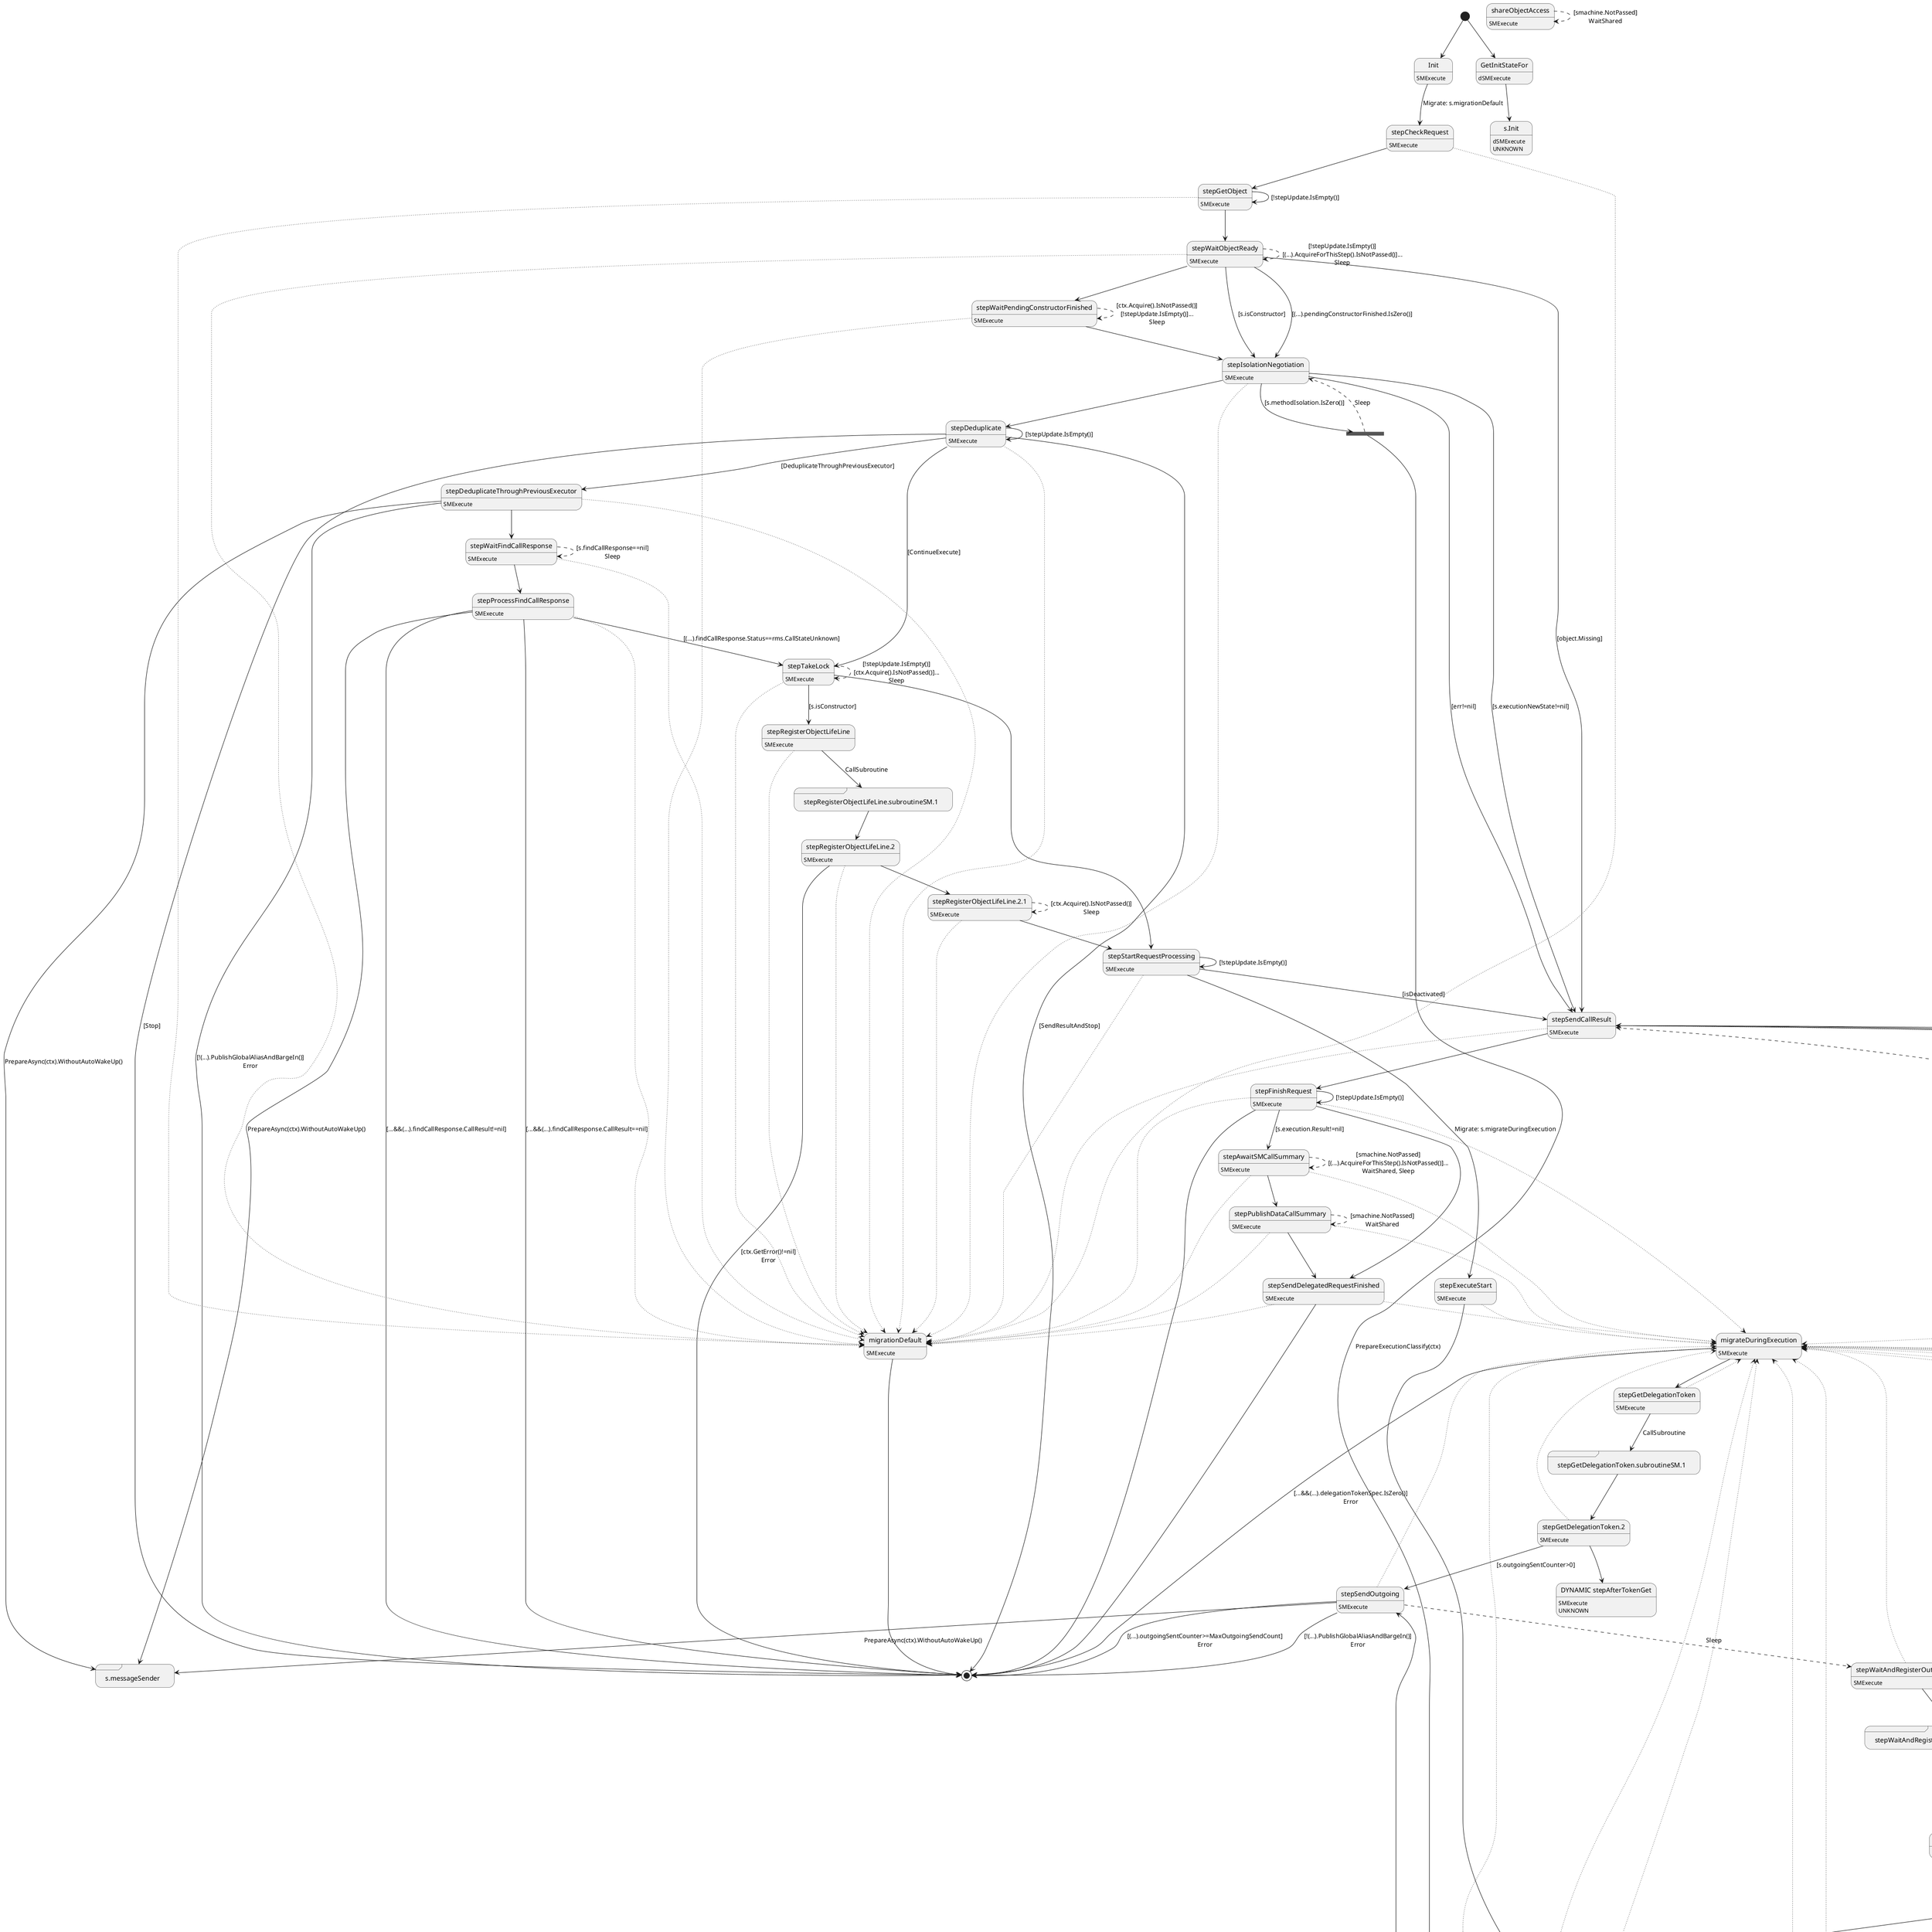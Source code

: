 @startuml
state "Init" as T01_S002
T01_S002 : SMExecute
[*] --> T01_S002
T01_S002 --> T01_S003 : Migrate: s.migrationDefault
state "StepWaitExecutionResult" as T01_S025
T01_S025 : SMExecute
T01_S025 --[dotted]> T01_S020
T01_S025 --[dashed]> T01_S025 : [s.executionNewState==nil]\nSleep
T01_S025 --> T01_S026
state "migrateDuringExecution" as T01_S020
T01_S020 : SMExecute
T01_S020 --> [*] : [...&&(...).delegationTokenSpec.IsZero()]\nError
T01_S020 --> T01_S021
state "migrationDefault" as T01_S001
T01_S001 : SMExecute
T01_S001 --> [*]
state "s.messageSender" as T01_S011 <<sdlreceive>>
T01_S011 : DUPLICATE
state "s.runner" as T01_S008 <<sdlreceive>>
T01_S008 : DUPLICATE
state "shareObjectAccess" as T01_S048
T01_S048 : SMExecute
T01_S048 --[dashed]> T01_S048 : [smachine.NotPassed]\nWaitShared
state "stepAwaitSMCallSummary" as T01_S043
T01_S043 : SMExecute
T01_S043 --[dotted]> T01_S020
T01_S043 --[dotted]> T01_S001
T01_S043 --[dashed]> T01_S043 : [smachine.NotPassed]\n[(...).AcquireForThisStep().IsNotPassed()]...\nWaitShared, Sleep
T01_S043 --> T01_S044
state "stepCheckRequest" as T01_S003
T01_S003 : SMExecute
T01_S003 --[dotted]> T01_S001
T01_S003 --> T01_S004
state "stepDeduplicate" as T01_S009
T01_S009 : SMExecute
T01_S009 --[dotted]> T01_S001
T01_S009 --> T01_S009 : [!stepUpdate.IsEmpty()]
T01_S009 --> [*] : [Stop]
T01_S009 --> [*] : [SendResultAndStop]
T01_S009 --> T01_S010 : [DeduplicateThroughPreviousExecutor]
T01_S009 --> T01_S014 : [ContinueExecute]
state "stepDeduplicateThroughPreviousExecutor" as T01_S010
T01_S010 : SMExecute
T01_S010 --[dotted]> T01_S001
T01_S010 --> [*] : [!(...).PublishGlobalAliasAndBargeIn()]\nError
T01_S010 --> T01_S011 : PrepareAsync(ctx).WithoutAutoWakeUp()
T01_S010 --> T01_S012
state "stepExecuteAborted" as T01_S028
T01_S028 : SMExecute
T01_S028 --[dotted]> T01_S020
state T01_U001 <<fork>>
T01_S028 --> T01_U001
T01_U001 --> T01_S008 : PrepareExecutionAbort(ctx)
T01_U001 --[dashed]> T01_S046
state "stepExecuteContinue" as T01_S037
T01_S037 : SMExecute
T01_S037 --[dotted]> T01_S020
state T01_U002 <<fork>>
T01_S037 --> T01_U002
T01_U002 --> T01_S008 : Migrate: s
T01_U002 --[dashed]> T01_S025 : migrateDuringExecution\nPrepareExecutionContinue(ctx).
state "stepExecuteDecideNextStep" as T01_S026
T01_S026 : SMExecute
T01_S026 --[dotted]> T01_S020
T01_S026 --> T01_S038 : [execution.Done]
T01_S026 --> T01_S028 : [execution.Error]
T01_S026 --> T01_S028 : [execution.Abort]
T01_S026 --> T01_S027 : [execution.OutgoingCall]
state "stepExecuteOutgoing" as T01_S027
T01_S027 : SMExecute
T01_S027 --[dotted]> T01_S020
T01_S027 --> T01_S037 : [s.intolerableCall()]
T01_S027 --> T01_S037 : [s.intolerableCall()]
T01_S027 --> T01_S037 : [...&&(...).Interference()==isolation.CallTolerable]
T01_S027 --> T01_S029 : [s.outgoing!=nil]
T01_S027 --> T01_S037
state "stepExecuteStart" as T01_S024
T01_S024 : SMExecute
T01_S024 --[dotted]> T01_S020
state T01_U003 <<fork>>
T01_S024 --> T01_U003
T01_U003 --> T01_S008 : PrepareExecutionStart(ctx)
T01_U003 --[dashed]> T01_S025
state "stepFinishRequest" as T01_S047
T01_S047 : SMExecute
T01_S047 --[dotted]> T01_S020
T01_S047 --[dotted]> T01_S001
T01_S047 --> T01_S043 : [s.execution.Result!=nil]
T01_S047 --> T01_S045
T01_S047 --> T01_S047 : [!stepUpdate.IsEmpty()]
T01_S047 --> [*]
state "stepGetDelegationToken" as T01_S021
T01_S021 : SMExecute
T01_S021 --[dotted]> T01_S020
T01_S021 --> T01_S022 : CallSubroutine
state "stepGetDelegationToken.2" as T01_S023
T01_S023 : SMExecute
T01_S023 --[dotted]> T01_S020
T01_S023 --> T01_S032 : [s.outgoingSentCounter>0]
state "DYNAMIC stepAfterTokenGet" as T01_U004
T01_U004 : SMExecute
T01_U004 : UNKNOWN 
T01_S023 --> T01_U004
state "stepGetDelegationToken.subroutineSM.1" as T01_S022 <<sdlreceive>>
T01_S022 --> T01_S023
state "stepGetObject" as T01_S004
T01_S004 : SMExecute
T01_S004 --[dotted]> T01_S001
T01_S004 --> T01_S004 : [!stepUpdate.IsEmpty()]
T01_S004 --> T01_S005
state "stepIsolationNegotiation" as T01_S007
T01_S007 : SMExecute
T01_S007 --[dotted]> T01_S001
T01_S007 --> T01_S046 : [s.executionNewState!=nil]
state T01_U005 <<fork>>
T01_S007 --> T01_U005 : [s.methodIsolation.IsZero()]
T01_U005 --> T01_S008 : PrepareExecutionClassify(ctx)
T01_U005 --[dashed]> T01_S007 : Sleep
T01_S007 --> T01_S046 : [err!=nil]
T01_S007 --> T01_S009
state "stepProcessFindCallResponse" as T01_S013
T01_S013 : SMExecute
T01_S013 --[dotted]> T01_S001
T01_S013 --> [*] : [...&&(...).findCallResponse.CallResult==nil]
T01_S013 --> T01_S011 : PrepareAsync(ctx).WithoutAutoWakeUp()
T01_S013 --> [*] : [...&&(...).findCallResponse.CallResult!=nil]
T01_S013 --> T01_S014 : [(...).findCallResponse.Status==rms.CallStateUnknown]
state "stepPublishDataCallSummary" as T01_S044
T01_S044 : SMExecute
T01_S044 --[dotted]> T01_S020
T01_S044 --[dotted]> T01_S001
T01_S044 --[dashed]> T01_S044 : [smachine.NotPassed]\nWaitShared
T01_S044 --> T01_S045
state "stepRegisterObjectLifeLine" as T01_S015
T01_S015 : SMExecute
T01_S015 --[dotted]> T01_S001
T01_S015 --> T01_S016 : CallSubroutine
state "stepRegisterObjectLifeLine.2" as T01_S017
T01_S017 : SMExecute
T01_S017 --[dotted]> T01_S001
T01_S017 --> [*] : [ctx.GetError()!=nil]\nError
T01_S017 --> T01_S018
state "stepRegisterObjectLifeLine.2.1" as T01_S018
T01_S018 : SMExecute
T01_S018 --[dotted]> T01_S001
T01_S018 --[dashed]> T01_S018 : [ctx.Acquire().IsNotPassed()]\nSleep
T01_S018 --> T01_S019
state "stepRegisterObjectLifeLine.subroutineSM.1" as T01_S016 <<sdlreceive>>
T01_S016 --> T01_S017
state "stepRegisterOutgoing" as T01_S029
T01_S029 : SMExecute
T01_S029 --[dotted]> T01_S020
T01_S029 --> T01_S030 : CallSubroutine
state "stepRegisterOutgoing.2" as T01_S031
T01_S031 : SMExecute
T01_S031 --[dotted]> T01_S020
T01_S031 --> T01_S032
state "stepRegisterOutgoing.subroutineSM.1" as T01_S030 <<sdlreceive>>
T01_S030 --> T01_S031
state "stepSaveExecutionResult" as T01_S039
T01_S039 : SMExecute
T01_S039 --[dotted]> T01_S020
T01_S039 --> T01_S040 : CallSubroutine
state "stepSaveExecutionResult.2" as T01_S041
T01_S041 : SMExecute
T01_S041 --[dotted]> T01_S020
T01_S041 --> T01_S042
state "stepSaveExecutionResult.subroutineSM.1" as T01_S040 <<sdlreceive>>
T01_S040 --> T01_S041
state "stepSaveNewObject" as T01_S042
T01_S042 : SMExecute
T01_S042 --[dotted]> T01_S020
T01_S042 --> T01_S046 : [(...).isIntolerableCallChangeState()]
T01_S042 --> T01_S046 : [(...).migrationHappened||s.newObjectDescriptor==nil]
T01_S042 --> T01_S042 : [!stepUpdate.IsEmpty()]
T01_S042 --> T01_S046
state "stepSendCallResult" as T01_S046
T01_S046 : SMExecute
T01_S046 --[dotted]> T01_S020
T01_S046 --[dotted]> T01_S001
T01_S046 --> T01_S047
state "stepSendDelegatedRequestFinished" as T01_S045
T01_S045 : SMExecute
T01_S045 --[dotted]> T01_S020
T01_S045 --[dotted]> T01_S001
T01_S045 --> [*]
state "stepSendOutgoing" as T01_S032
T01_S032 : SMExecute
T01_S032 --[dotted]> T01_S020
T01_S032 --> [*] : [!(...).PublishGlobalAliasAndBargeIn()]\nError
T01_S032 --> [*] : [(...).outgoingSentCounter>=MaxOutgoingSendCount]\nError
T01_S032 --> T01_S011 : PrepareAsync(ctx).WithoutAutoWakeUp()
T01_S032 --[dashed]> T01_S033 : Sleep
state "stepStartRequestProcessing" as T01_S019
T01_S019 : SMExecute
T01_S019 --[dotted]> T01_S001
T01_S019 --> T01_S019 : [!stepUpdate.IsEmpty()]
T01_S019 --> T01_S046 : [isDeactivated]
T01_S019 --> T01_S024 : Migrate: s.migrateDuringExecution
state "stepTakeLock" as T01_S014
T01_S014 : SMExecute
T01_S014 --[dotted]> T01_S001
T01_S014 --[dashed]> T01_S014 : [!stepUpdate.IsEmpty()]\n[ctx.Acquire().IsNotPassed()]...\nSleep
T01_S014 --> T01_S015 : [s.isConstructor]
T01_S014 --> T01_S019
state "stepWaitAndRegisterOutgoingResult" as T01_S033
T01_S033 : SMExecute
T01_S033 --[dotted]> T01_S020
T01_S033 --[dashed]> T01_S033 : [s.outgoingVCallResult!=nil]\nSleep
T01_S033 --> T01_S034 : CallSubroutine
state "stepWaitAndRegisterOutgoingResult.2" as T01_S035
T01_S035 : SMExecute
T01_S035 --[dotted]> T01_S020
T01_S035 --> T01_S036
state "stepWaitAndRegisterOutgoingResult.2.1" as T01_S036
T01_S036 : SMExecute
T01_S036 --[dotted]> T01_S020
T01_S036 --[dashed]> T01_S036 : [ctx.Acquire().IsNotPassed()]\nSleep
T01_S036 --> T01_S037
state "stepWaitAndRegisterOutgoingResult.subroutineSM.1" as T01_S034 <<sdlreceive>>
T01_S034 --> T01_S035
state "stepWaitFindCallResponse" as T01_S012
T01_S012 : SMExecute
T01_S012 --[dotted]> T01_S001
T01_S012 --[dashed]> T01_S012 : [s.findCallResponse==nil]\nSleep
T01_S012 --> T01_S013
state "stepWaitObjectReady" as T01_S005
T01_S005 : SMExecute
T01_S005 --[dotted]> T01_S001
T01_S005 --[dashed]> T01_S005 : [!stepUpdate.IsEmpty()]\n[(...).AcquireForThisStep().IsNotPassed()]...\nSleep
T01_S005 --> T01_S007 : [s.isConstructor]
T01_S005 --> T01_S046 : [object.Missing]
T01_S005 --> T01_S007 : [(...).pendingConstructorFinished.IsZero()]
T01_S005 --> T01_S006
state "stepWaitPendingConstructorFinished" as T01_S006
T01_S006 : SMExecute
T01_S006 --[dotted]> T01_S001
T01_S006 --[dashed]> T01_S006 : [ctx.Acquire().IsNotPassed()]\n[!stepUpdate.IsEmpty()]...\nSleep
T01_S006 --> T01_S007
state "stepWaitSafeAnswers" as T01_S038
T01_S038 : SMExecute
T01_S038 --[dotted]> T01_S020
T01_S038 --[dashed]> T01_S038 : [!ctx.Acquire().IsPassed()]\nSleep
T01_S038 --> T01_S039
state "GetInitStateFor" as T00_S001
T00_S001 : dSMExecute
[*] --> T00_S001
state "s.Init" as T00_U006
T00_U006 : dSMExecute
T00_U006 : UNKNOWN 
T00_S001 --> T00_U006
@enduml
